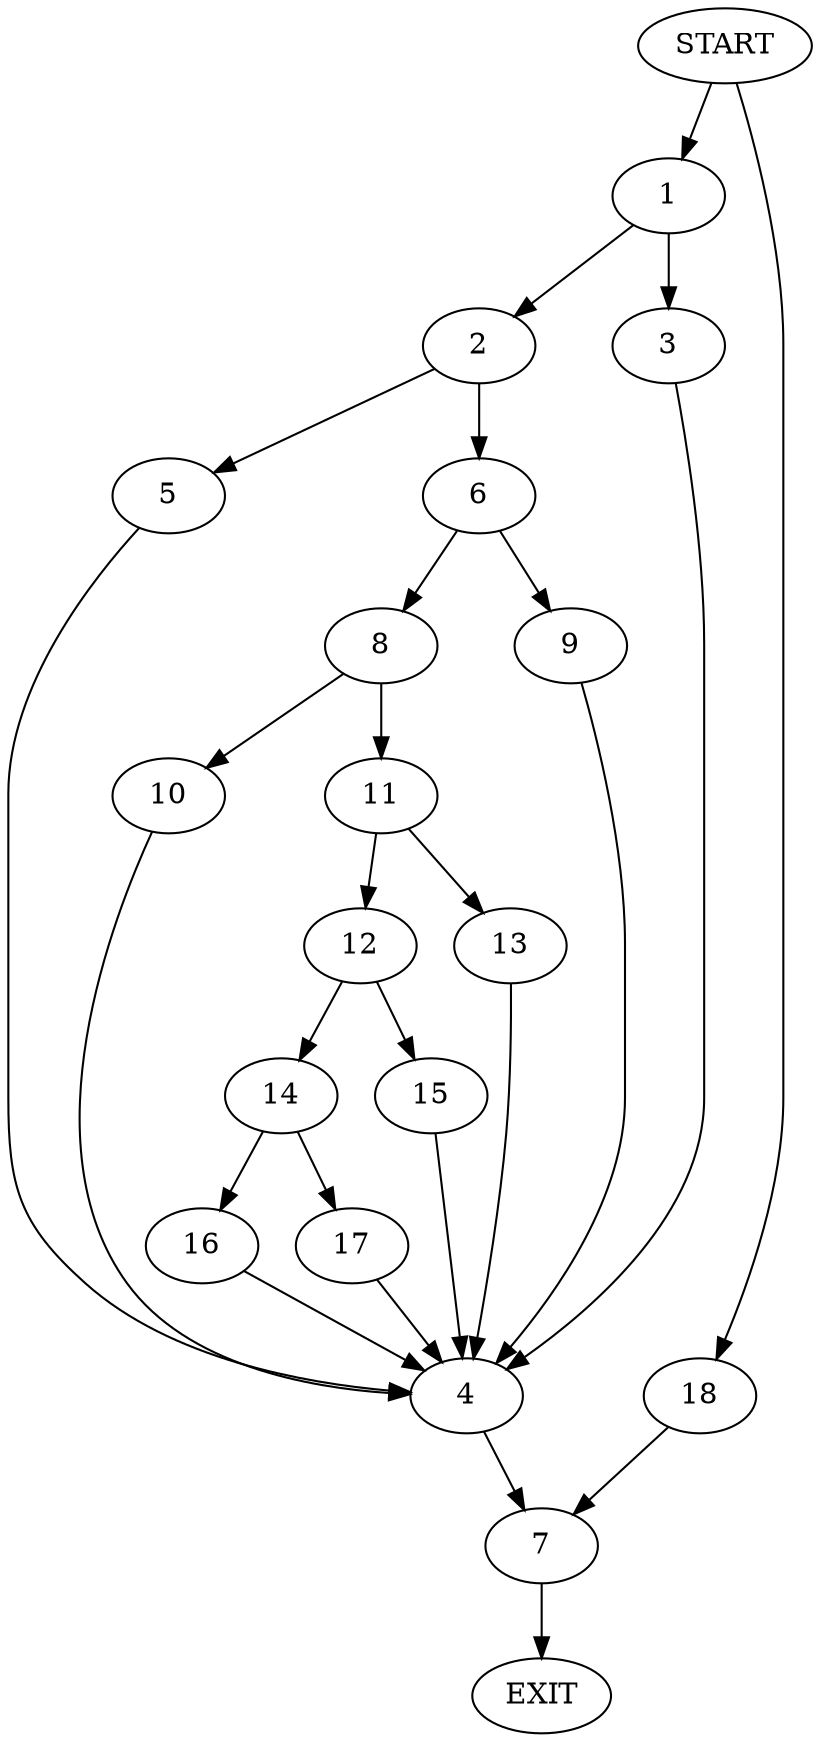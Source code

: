 digraph {
0 [label="START"]
19 [label="EXIT"]
0 -> 1
1 -> 2
1 -> 3
3 -> 4
2 -> 5
2 -> 6
4 -> 7
5 -> 4
6 -> 8
6 -> 9
9 -> 4
8 -> 10
8 -> 11
10 -> 4
11 -> 12
11 -> 13
12 -> 14
12 -> 15
13 -> 4
14 -> 16
14 -> 17
15 -> 4
17 -> 4
16 -> 4
7 -> 19
0 -> 18
18 -> 7
}
